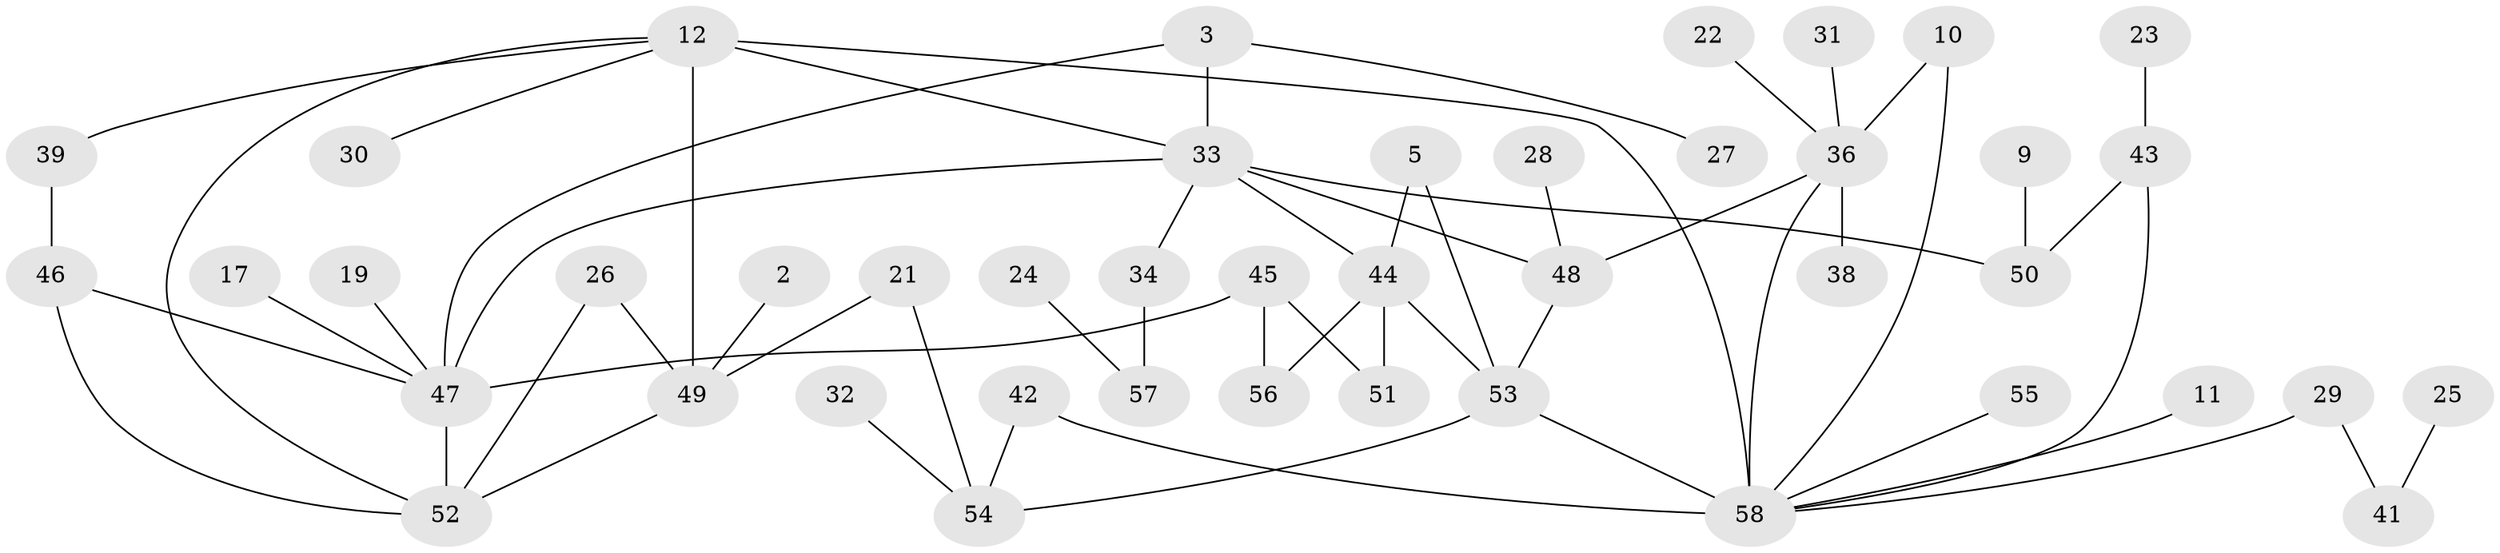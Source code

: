 // original degree distribution, {1: 0.2608695652173913, 0: 0.10434782608695652, 3: 0.20869565217391303, 4: 0.08695652173913043, 2: 0.28695652173913044, 5: 0.034782608695652174, 6: 0.017391304347826087}
// Generated by graph-tools (version 1.1) at 2025/25/03/09/25 03:25:23]
// undirected, 44 vertices, 59 edges
graph export_dot {
graph [start="1"]
  node [color=gray90,style=filled];
  2;
  3;
  5;
  9;
  10;
  11;
  12;
  17;
  19;
  21;
  22;
  23;
  24;
  25;
  26;
  27;
  28;
  29;
  30;
  31;
  32;
  33;
  34;
  36;
  38;
  39;
  41;
  42;
  43;
  44;
  45;
  46;
  47;
  48;
  49;
  50;
  51;
  52;
  53;
  54;
  55;
  56;
  57;
  58;
  2 -- 49 [weight=1.0];
  3 -- 27 [weight=1.0];
  3 -- 33 [weight=1.0];
  3 -- 47 [weight=1.0];
  5 -- 44 [weight=1.0];
  5 -- 53 [weight=1.0];
  9 -- 50 [weight=1.0];
  10 -- 36 [weight=1.0];
  10 -- 58 [weight=1.0];
  11 -- 58 [weight=1.0];
  12 -- 30 [weight=1.0];
  12 -- 33 [weight=1.0];
  12 -- 39 [weight=1.0];
  12 -- 49 [weight=1.0];
  12 -- 52 [weight=1.0];
  12 -- 58 [weight=2.0];
  17 -- 47 [weight=1.0];
  19 -- 47 [weight=1.0];
  21 -- 49 [weight=1.0];
  21 -- 54 [weight=1.0];
  22 -- 36 [weight=1.0];
  23 -- 43 [weight=1.0];
  24 -- 57 [weight=1.0];
  25 -- 41 [weight=1.0];
  26 -- 49 [weight=1.0];
  26 -- 52 [weight=1.0];
  28 -- 48 [weight=1.0];
  29 -- 41 [weight=1.0];
  29 -- 58 [weight=1.0];
  31 -- 36 [weight=1.0];
  32 -- 54 [weight=1.0];
  33 -- 34 [weight=1.0];
  33 -- 44 [weight=1.0];
  33 -- 47 [weight=1.0];
  33 -- 48 [weight=1.0];
  33 -- 50 [weight=1.0];
  34 -- 57 [weight=1.0];
  36 -- 38 [weight=1.0];
  36 -- 48 [weight=1.0];
  36 -- 58 [weight=2.0];
  39 -- 46 [weight=1.0];
  42 -- 54 [weight=1.0];
  42 -- 58 [weight=1.0];
  43 -- 50 [weight=1.0];
  43 -- 58 [weight=1.0];
  44 -- 51 [weight=2.0];
  44 -- 53 [weight=1.0];
  44 -- 56 [weight=1.0];
  45 -- 47 [weight=2.0];
  45 -- 51 [weight=1.0];
  45 -- 56 [weight=1.0];
  46 -- 47 [weight=1.0];
  46 -- 52 [weight=1.0];
  47 -- 52 [weight=1.0];
  48 -- 53 [weight=1.0];
  49 -- 52 [weight=1.0];
  53 -- 54 [weight=1.0];
  53 -- 58 [weight=1.0];
  55 -- 58 [weight=1.0];
}
